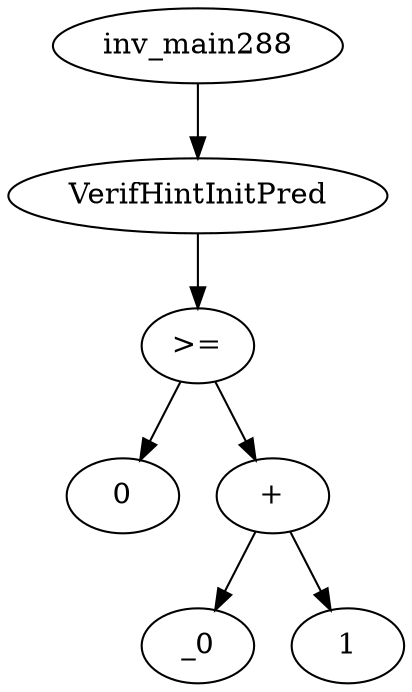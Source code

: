 digraph dag {
0 [label="inv_main288"];
1 [label="VerifHintInitPred"];
2 [label=">="];
3 [label="0"];
4 [label="+"];
5 [label="_0"];
6 [label="1"];
0->1
1->2
2->4
2 -> 3
4->6
4 -> 5
}
